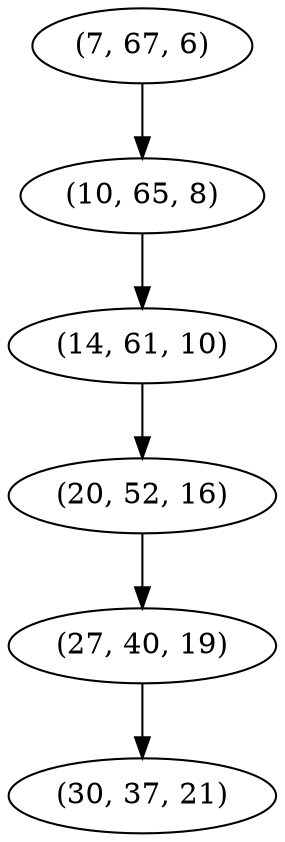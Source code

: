 digraph tree {
    "(7, 67, 6)";
    "(10, 65, 8)";
    "(14, 61, 10)";
    "(20, 52, 16)";
    "(27, 40, 19)";
    "(30, 37, 21)";
    "(7, 67, 6)" -> "(10, 65, 8)";
    "(10, 65, 8)" -> "(14, 61, 10)";
    "(14, 61, 10)" -> "(20, 52, 16)";
    "(20, 52, 16)" -> "(27, 40, 19)";
    "(27, 40, 19)" -> "(30, 37, 21)";
}
